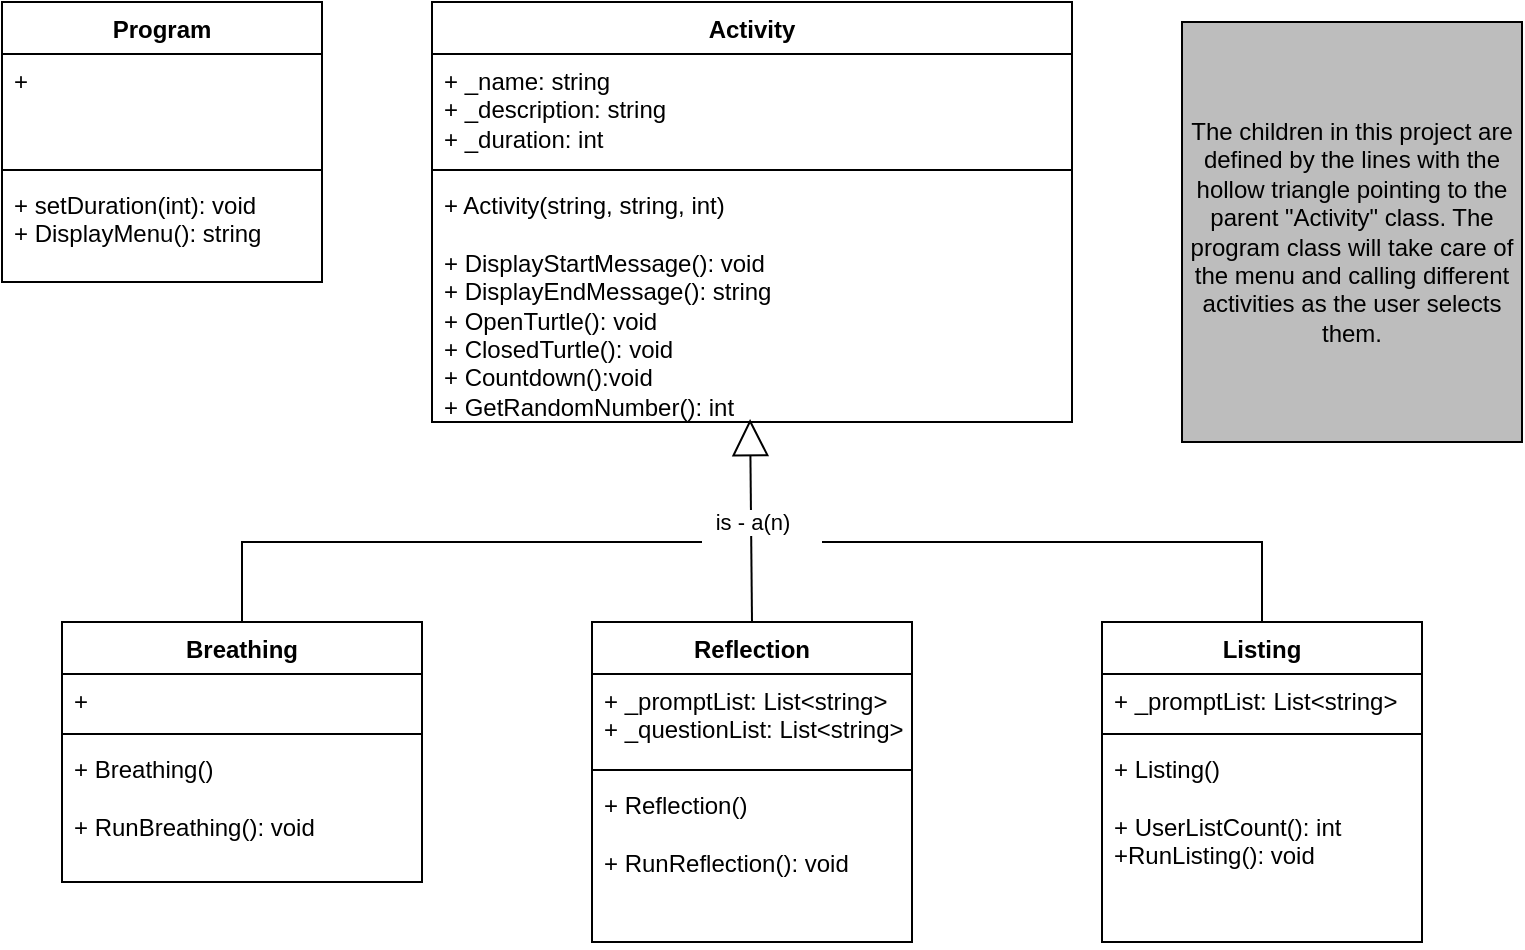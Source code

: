 <mxfile version="24.5.2" type="device">
  <diagram name="Page-1" id="n30TO4e8GdDCaqnlI5Cy">
    <mxGraphModel dx="1851" dy="754" grid="1" gridSize="10" guides="1" tooltips="1" connect="1" arrows="1" fold="1" page="1" pageScale="1" pageWidth="850" pageHeight="1100" math="0" shadow="0">
      <root>
        <mxCell id="0" />
        <mxCell id="1" parent="0" />
        <mxCell id="FRKZe78LID6HimRYipjW-1" value="Activity" style="swimlane;fontStyle=1;align=center;verticalAlign=top;childLayout=stackLayout;horizontal=1;startSize=26;horizontalStack=0;resizeParent=1;resizeParentMax=0;resizeLast=0;collapsible=1;marginBottom=0;whiteSpace=wrap;html=1;" parent="1" vertex="1">
          <mxGeometry x="265" y="50" width="320" height="210" as="geometry" />
        </mxCell>
        <mxCell id="FRKZe78LID6HimRYipjW-2" value="+ _name: string&lt;div&gt;+ _description: string&lt;/div&gt;&lt;div&gt;+ _duration: int&lt;br&gt;&lt;div&gt;&lt;br&gt;&lt;/div&gt;&lt;/div&gt;" style="text;strokeColor=none;fillColor=none;align=left;verticalAlign=top;spacingLeft=4;spacingRight=4;overflow=hidden;rotatable=0;points=[[0,0.5],[1,0.5]];portConstraint=eastwest;whiteSpace=wrap;html=1;" parent="FRKZe78LID6HimRYipjW-1" vertex="1">
          <mxGeometry y="26" width="320" height="54" as="geometry" />
        </mxCell>
        <mxCell id="FRKZe78LID6HimRYipjW-3" value="" style="line;strokeWidth=1;fillColor=none;align=left;verticalAlign=middle;spacingTop=-1;spacingLeft=3;spacingRight=3;rotatable=0;labelPosition=right;points=[];portConstraint=eastwest;strokeColor=inherit;" parent="FRKZe78LID6HimRYipjW-1" vertex="1">
          <mxGeometry y="80" width="320" height="8" as="geometry" />
        </mxCell>
        <mxCell id="FRKZe78LID6HimRYipjW-4" value="&lt;div&gt;+ Activity(string, string, int)&lt;/div&gt;&lt;div&gt;&lt;br&gt;&lt;/div&gt;&lt;div&gt;+ DisplayStartMessage(): void&lt;/div&gt;&lt;div&gt;+ DisplayEndMessage(): string&lt;br&gt;&lt;/div&gt;&lt;div&gt;&lt;span style=&quot;background-color: initial;&quot;&gt;+ OpenTurtle(): void&lt;/span&gt;&lt;/div&gt;&lt;div&gt;&lt;span style=&quot;background-color: initial;&quot;&gt;+ ClosedTurtle(): void&lt;/span&gt;&lt;/div&gt;&lt;div&gt;&lt;span style=&quot;background-color: initial;&quot;&gt;+ Countdown():void&lt;/span&gt;&lt;br&gt;&lt;/div&gt;&lt;div&gt;+ GetRandomNumber(): int&lt;span style=&quot;background-color: initial;&quot;&gt;&lt;br&gt;&lt;/span&gt;&lt;/div&gt;&lt;div&gt;&lt;br&gt;&lt;/div&gt;" style="text;strokeColor=none;fillColor=none;align=left;verticalAlign=top;spacingLeft=4;spacingRight=4;overflow=hidden;rotatable=0;points=[[0,0.5],[1,0.5]];portConstraint=eastwest;whiteSpace=wrap;html=1;" parent="FRKZe78LID6HimRYipjW-1" vertex="1">
          <mxGeometry y="88" width="320" height="122" as="geometry" />
        </mxCell>
        <mxCell id="FRKZe78LID6HimRYipjW-5" value="Program" style="swimlane;fontStyle=1;align=center;verticalAlign=top;childLayout=stackLayout;horizontal=1;startSize=26;horizontalStack=0;resizeParent=1;resizeParentMax=0;resizeLast=0;collapsible=1;marginBottom=0;whiteSpace=wrap;html=1;" parent="1" vertex="1">
          <mxGeometry x="50" y="50" width="160" height="140" as="geometry" />
        </mxCell>
        <mxCell id="FRKZe78LID6HimRYipjW-6" value="+" style="text;strokeColor=none;fillColor=none;align=left;verticalAlign=top;spacingLeft=4;spacingRight=4;overflow=hidden;rotatable=0;points=[[0,0.5],[1,0.5]];portConstraint=eastwest;whiteSpace=wrap;html=1;" parent="FRKZe78LID6HimRYipjW-5" vertex="1">
          <mxGeometry y="26" width="160" height="54" as="geometry" />
        </mxCell>
        <mxCell id="FRKZe78LID6HimRYipjW-7" value="" style="line;strokeWidth=1;fillColor=none;align=left;verticalAlign=middle;spacingTop=-1;spacingLeft=3;spacingRight=3;rotatable=0;labelPosition=right;points=[];portConstraint=eastwest;strokeColor=inherit;" parent="FRKZe78LID6HimRYipjW-5" vertex="1">
          <mxGeometry y="80" width="160" height="8" as="geometry" />
        </mxCell>
        <mxCell id="FRKZe78LID6HimRYipjW-8" value="+ setDuration(int): void&lt;div&gt;+ DisplayMenu(): string&lt;br&gt;&lt;/div&gt;&lt;div&gt;&lt;br&gt;&lt;/div&gt;" style="text;strokeColor=none;fillColor=none;align=left;verticalAlign=top;spacingLeft=4;spacingRight=4;overflow=hidden;rotatable=0;points=[[0,0.5],[1,0.5]];portConstraint=eastwest;whiteSpace=wrap;html=1;" parent="FRKZe78LID6HimRYipjW-5" vertex="1">
          <mxGeometry y="88" width="160" height="52" as="geometry" />
        </mxCell>
        <mxCell id="FRKZe78LID6HimRYipjW-10" value="Breathing" style="swimlane;fontStyle=1;align=center;verticalAlign=top;childLayout=stackLayout;horizontal=1;startSize=26;horizontalStack=0;resizeParent=1;resizeParentMax=0;resizeLast=0;collapsible=1;marginBottom=0;whiteSpace=wrap;html=1;" parent="1" vertex="1">
          <mxGeometry x="80" y="360" width="180" height="130" as="geometry" />
        </mxCell>
        <mxCell id="FRKZe78LID6HimRYipjW-11" value="+" style="text;strokeColor=none;fillColor=none;align=left;verticalAlign=top;spacingLeft=4;spacingRight=4;overflow=hidden;rotatable=0;points=[[0,0.5],[1,0.5]];portConstraint=eastwest;whiteSpace=wrap;html=1;" parent="FRKZe78LID6HimRYipjW-10" vertex="1">
          <mxGeometry y="26" width="180" height="26" as="geometry" />
        </mxCell>
        <mxCell id="FRKZe78LID6HimRYipjW-12" value="" style="line;strokeWidth=1;fillColor=none;align=left;verticalAlign=middle;spacingTop=-1;spacingLeft=3;spacingRight=3;rotatable=0;labelPosition=right;points=[];portConstraint=eastwest;strokeColor=inherit;" parent="FRKZe78LID6HimRYipjW-10" vertex="1">
          <mxGeometry y="52" width="180" height="8" as="geometry" />
        </mxCell>
        <mxCell id="FRKZe78LID6HimRYipjW-13" value="&lt;div&gt;&lt;span style=&quot;background-color: initial;&quot;&gt;+ Breathing()&lt;/span&gt;&lt;br&gt;&lt;/div&gt;&lt;div&gt;&lt;span style=&quot;background-color: initial;&quot;&gt;&lt;br&gt;&lt;/span&gt;&lt;/div&gt;&lt;div&gt;&lt;span style=&quot;background-color: initial;&quot;&gt;+ RunBreathing(): void&lt;/span&gt;&lt;/div&gt;" style="text;strokeColor=none;fillColor=none;align=left;verticalAlign=top;spacingLeft=4;spacingRight=4;overflow=hidden;rotatable=0;points=[[0,0.5],[1,0.5]];portConstraint=eastwest;whiteSpace=wrap;html=1;" parent="FRKZe78LID6HimRYipjW-10" vertex="1">
          <mxGeometry y="60" width="180" height="70" as="geometry" />
        </mxCell>
        <mxCell id="FRKZe78LID6HimRYipjW-14" value="Reflection" style="swimlane;fontStyle=1;align=center;verticalAlign=top;childLayout=stackLayout;horizontal=1;startSize=26;horizontalStack=0;resizeParent=1;resizeParentMax=0;resizeLast=0;collapsible=1;marginBottom=0;whiteSpace=wrap;html=1;" parent="1" vertex="1">
          <mxGeometry x="345" y="360" width="160" height="160" as="geometry" />
        </mxCell>
        <mxCell id="FRKZe78LID6HimRYipjW-15" value="+ _promptList: List&amp;lt;string&amp;gt;&lt;div&gt;+ _questionList: List&amp;lt;string&amp;gt;&lt;/div&gt;" style="text;strokeColor=none;fillColor=none;align=left;verticalAlign=top;spacingLeft=4;spacingRight=4;overflow=hidden;rotatable=0;points=[[0,0.5],[1,0.5]];portConstraint=eastwest;whiteSpace=wrap;html=1;" parent="FRKZe78LID6HimRYipjW-14" vertex="1">
          <mxGeometry y="26" width="160" height="44" as="geometry" />
        </mxCell>
        <mxCell id="FRKZe78LID6HimRYipjW-16" value="" style="line;strokeWidth=1;fillColor=none;align=left;verticalAlign=middle;spacingTop=-1;spacingLeft=3;spacingRight=3;rotatable=0;labelPosition=right;points=[];portConstraint=eastwest;strokeColor=inherit;" parent="FRKZe78LID6HimRYipjW-14" vertex="1">
          <mxGeometry y="70" width="160" height="8" as="geometry" />
        </mxCell>
        <mxCell id="FRKZe78LID6HimRYipjW-17" value="+ Reflection()&lt;div&gt;&lt;br&gt;&lt;/div&gt;&lt;div&gt;+ RunReflection(): void&lt;/div&gt;&lt;div&gt;&lt;br&gt;&lt;/div&gt;" style="text;strokeColor=none;fillColor=none;align=left;verticalAlign=top;spacingLeft=4;spacingRight=4;overflow=hidden;rotatable=0;points=[[0,0.5],[1,0.5]];portConstraint=eastwest;whiteSpace=wrap;html=1;" parent="FRKZe78LID6HimRYipjW-14" vertex="1">
          <mxGeometry y="78" width="160" height="82" as="geometry" />
        </mxCell>
        <mxCell id="FRKZe78LID6HimRYipjW-18" value="Listing" style="swimlane;fontStyle=1;align=center;verticalAlign=top;childLayout=stackLayout;horizontal=1;startSize=26;horizontalStack=0;resizeParent=1;resizeParentMax=0;resizeLast=0;collapsible=1;marginBottom=0;whiteSpace=wrap;html=1;" parent="1" vertex="1">
          <mxGeometry x="600" y="360" width="160" height="160" as="geometry" />
        </mxCell>
        <mxCell id="FRKZe78LID6HimRYipjW-19" value="+ _promptList: List&amp;lt;string&amp;gt;&lt;div&gt;&lt;br&gt;&lt;/div&gt;" style="text;strokeColor=none;fillColor=none;align=left;verticalAlign=top;spacingLeft=4;spacingRight=4;overflow=hidden;rotatable=0;points=[[0,0.5],[1,0.5]];portConstraint=eastwest;whiteSpace=wrap;html=1;" parent="FRKZe78LID6HimRYipjW-18" vertex="1">
          <mxGeometry y="26" width="160" height="26" as="geometry" />
        </mxCell>
        <mxCell id="FRKZe78LID6HimRYipjW-20" value="" style="line;strokeWidth=1;fillColor=none;align=left;verticalAlign=middle;spacingTop=-1;spacingLeft=3;spacingRight=3;rotatable=0;labelPosition=right;points=[];portConstraint=eastwest;strokeColor=inherit;" parent="FRKZe78LID6HimRYipjW-18" vertex="1">
          <mxGeometry y="52" width="160" height="8" as="geometry" />
        </mxCell>
        <mxCell id="FRKZe78LID6HimRYipjW-21" value="+ Listing()&lt;div&gt;&lt;br&gt;&lt;/div&gt;&lt;div&gt;&lt;span style=&quot;background-color: initial;&quot;&gt;+ UserListCount(): int&lt;/span&gt;&lt;br&gt;&lt;/div&gt;&lt;div&gt;+RunListing(): void&lt;/div&gt;" style="text;strokeColor=none;fillColor=none;align=left;verticalAlign=top;spacingLeft=4;spacingRight=4;overflow=hidden;rotatable=0;points=[[0,0.5],[1,0.5]];portConstraint=eastwest;whiteSpace=wrap;html=1;" parent="FRKZe78LID6HimRYipjW-18" vertex="1">
          <mxGeometry y="60" width="160" height="100" as="geometry" />
        </mxCell>
        <mxCell id="FRKZe78LID6HimRYipjW-22" value="is - a(n)" style="endArrow=block;endSize=16;endFill=0;html=1;rounded=0;exitX=0.5;exitY=0;exitDx=0;exitDy=0;entryX=0.497;entryY=0.988;entryDx=0;entryDy=0;entryPerimeter=0;" parent="1" source="FRKZe78LID6HimRYipjW-14" target="FRKZe78LID6HimRYipjW-4" edge="1">
          <mxGeometry x="-0.0" width="160" relative="1" as="geometry">
            <mxPoint x="340" y="350" as="sourcePoint" />
            <mxPoint x="510" y="340" as="targetPoint" />
            <mxPoint as="offset" />
          </mxGeometry>
        </mxCell>
        <mxCell id="FRKZe78LID6HimRYipjW-25" value="" style="endArrow=none;html=1;rounded=0;exitX=0.5;exitY=0;exitDx=0;exitDy=0;" parent="1" source="FRKZe78LID6HimRYipjW-10" edge="1">
          <mxGeometry width="50" height="50" relative="1" as="geometry">
            <mxPoint x="170" y="350" as="sourcePoint" />
            <mxPoint x="400" y="320" as="targetPoint" />
            <Array as="points">
              <mxPoint x="170" y="320" />
            </Array>
          </mxGeometry>
        </mxCell>
        <mxCell id="FRKZe78LID6HimRYipjW-27" value="" style="endArrow=none;html=1;rounded=0;exitX=0.5;exitY=0;exitDx=0;exitDy=0;" parent="1" source="FRKZe78LID6HimRYipjW-18" edge="1">
          <mxGeometry width="50" height="50" relative="1" as="geometry">
            <mxPoint x="730" y="320" as="sourcePoint" />
            <mxPoint x="460" y="320" as="targetPoint" />
            <Array as="points">
              <mxPoint x="680" y="320" />
            </Array>
          </mxGeometry>
        </mxCell>
        <mxCell id="FRKZe78LID6HimRYipjW-35" value="" style="rounded=0;whiteSpace=wrap;html=1;fillColor=#BDBDBD;" parent="1" vertex="1">
          <mxGeometry x="640" y="60" width="170" height="210" as="geometry" />
        </mxCell>
        <mxCell id="FRKZe78LID6HimRYipjW-36" value="The children in this project are defined by the lines with the hollow triangle pointing to the parent &quot;Activity&quot; class. The program class will take care of the menu and calling different activities as the user selects them." style="text;html=1;align=center;verticalAlign=middle;whiteSpace=wrap;rounded=0;" parent="1" vertex="1">
          <mxGeometry x="640" y="60" width="170" height="210" as="geometry" />
        </mxCell>
      </root>
    </mxGraphModel>
  </diagram>
</mxfile>
